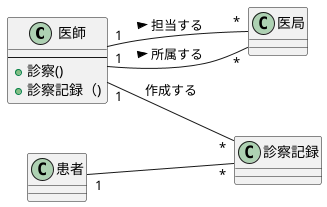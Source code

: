 @startuml 演習3-2
class 医師 {
---
+ 診察()
+ 診察記録（)
}
class 患者 {

}
class 診察記録 {

}

class 医局 {

}
left to right direction 
医師 "1"--"*" 医局:所属する > 
医師 "1"--"*" 医局:担当する > 
患者 "1"--"*" 診察記録
医師 "1"--"*" 診察記録:作成する 
@enduml